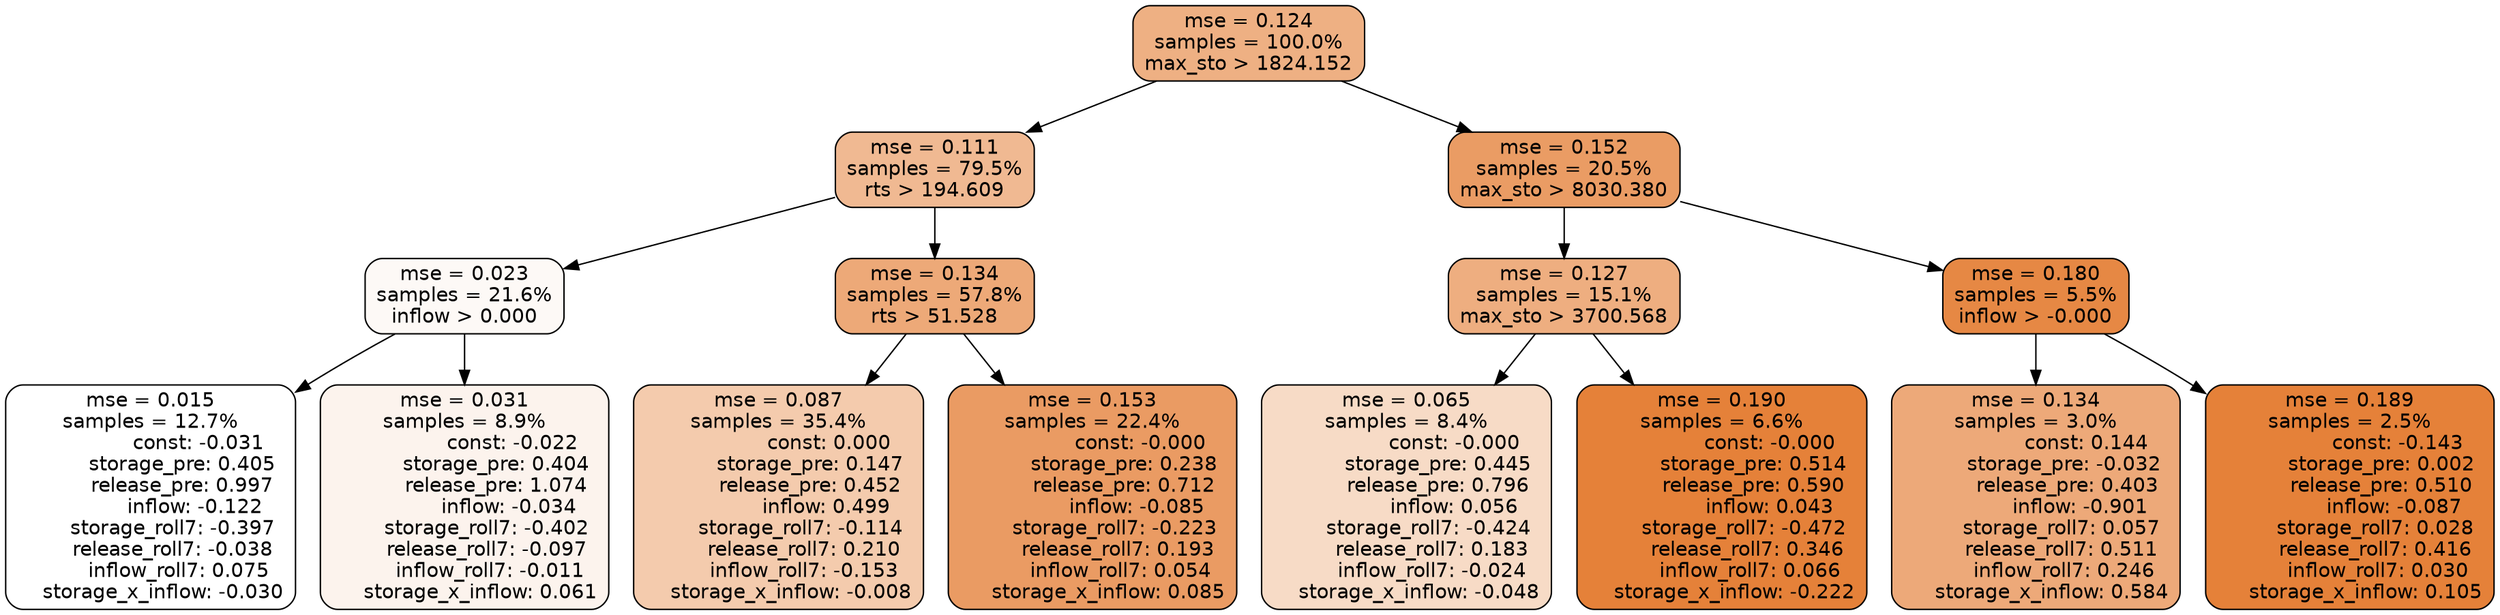 digraph tree {
node [shape=rectangle, style="filled, rounded", color="black", fontname=helvetica] ;
edge [fontname=helvetica] ;
	"0" [label="mse = 0.124
samples = 100.0%
max_sto > 1824.152", fillcolor="#eeb083"]
	"1" [label="mse = 0.111
samples = 79.5%
rts > 194.609", fillcolor="#f0b992"]
	"8" [label="mse = 0.152
samples = 20.5%
max_sto > 8030.380", fillcolor="#ea9c64"]
	"5" [label="mse = 0.023
samples = 21.6%
inflow > 0.000", fillcolor="#fdf9f6"]
	"2" [label="mse = 0.134
samples = 57.8%
rts > 51.528", fillcolor="#eda978"]
	"9" [label="mse = 0.127
samples = 15.1%
max_sto > 3700.568", fillcolor="#eeae80"]
	"12" [label="mse = 0.180
samples = 5.5%
inflow > -0.000", fillcolor="#e68844"]
	"6" [label="mse = 0.015
samples = 12.7%
               const: -0.031
          storage_pre: 0.405
          release_pre: 0.997
              inflow: -0.122
       storage_roll7: -0.397
       release_roll7: -0.038
         inflow_roll7: 0.075
    storage_x_inflow: -0.030", fillcolor="#ffffff"]
	"7" [label="mse = 0.031
samples = 8.9%
               const: -0.022
          storage_pre: 0.404
          release_pre: 1.074
              inflow: -0.034
       storage_roll7: -0.402
       release_roll7: -0.097
        inflow_roll7: -0.011
     storage_x_inflow: 0.061", fillcolor="#fcf3ed"]
	"3" [label="mse = 0.087
samples = 35.4%
                const: 0.000
          storage_pre: 0.147
          release_pre: 0.452
               inflow: 0.499
       storage_roll7: -0.114
        release_roll7: 0.210
        inflow_roll7: -0.153
    storage_x_inflow: -0.008", fillcolor="#f4cbad"]
	"4" [label="mse = 0.153
samples = 22.4%
               const: -0.000
          storage_pre: 0.238
          release_pre: 0.712
              inflow: -0.085
       storage_roll7: -0.223
        release_roll7: 0.193
         inflow_roll7: 0.054
     storage_x_inflow: 0.085", fillcolor="#ea9b63"]
	"11" [label="mse = 0.065
samples = 8.4%
               const: -0.000
          storage_pre: 0.445
          release_pre: 0.796
               inflow: 0.056
       storage_roll7: -0.424
        release_roll7: 0.183
        inflow_roll7: -0.024
    storage_x_inflow: -0.048", fillcolor="#f7dbc6"]
	"10" [label="mse = 0.190
samples = 6.6%
               const: -0.000
          storage_pre: 0.514
          release_pre: 0.590
               inflow: 0.043
       storage_roll7: -0.472
        release_roll7: 0.346
         inflow_roll7: 0.066
    storage_x_inflow: -0.222", fillcolor="#e58139"]
	"13" [label="mse = 0.134
samples = 3.0%
                const: 0.144
         storage_pre: -0.032
          release_pre: 0.403
              inflow: -0.901
        storage_roll7: 0.057
        release_roll7: 0.511
         inflow_roll7: 0.246
     storage_x_inflow: 0.584", fillcolor="#eda979"]
	"14" [label="mse = 0.189
samples = 2.5%
               const: -0.143
          storage_pre: 0.002
          release_pre: 0.510
              inflow: -0.087
        storage_roll7: 0.028
        release_roll7: 0.416
         inflow_roll7: 0.030
     storage_x_inflow: 0.105", fillcolor="#e58139"]

	"0" -> "1"
	"0" -> "8"
	"1" -> "2"
	"1" -> "5"
	"8" -> "9"
	"8" -> "12"
	"5" -> "6"
	"5" -> "7"
	"2" -> "3"
	"2" -> "4"
	"9" -> "10"
	"9" -> "11"
	"12" -> "13"
	"12" -> "14"
}
